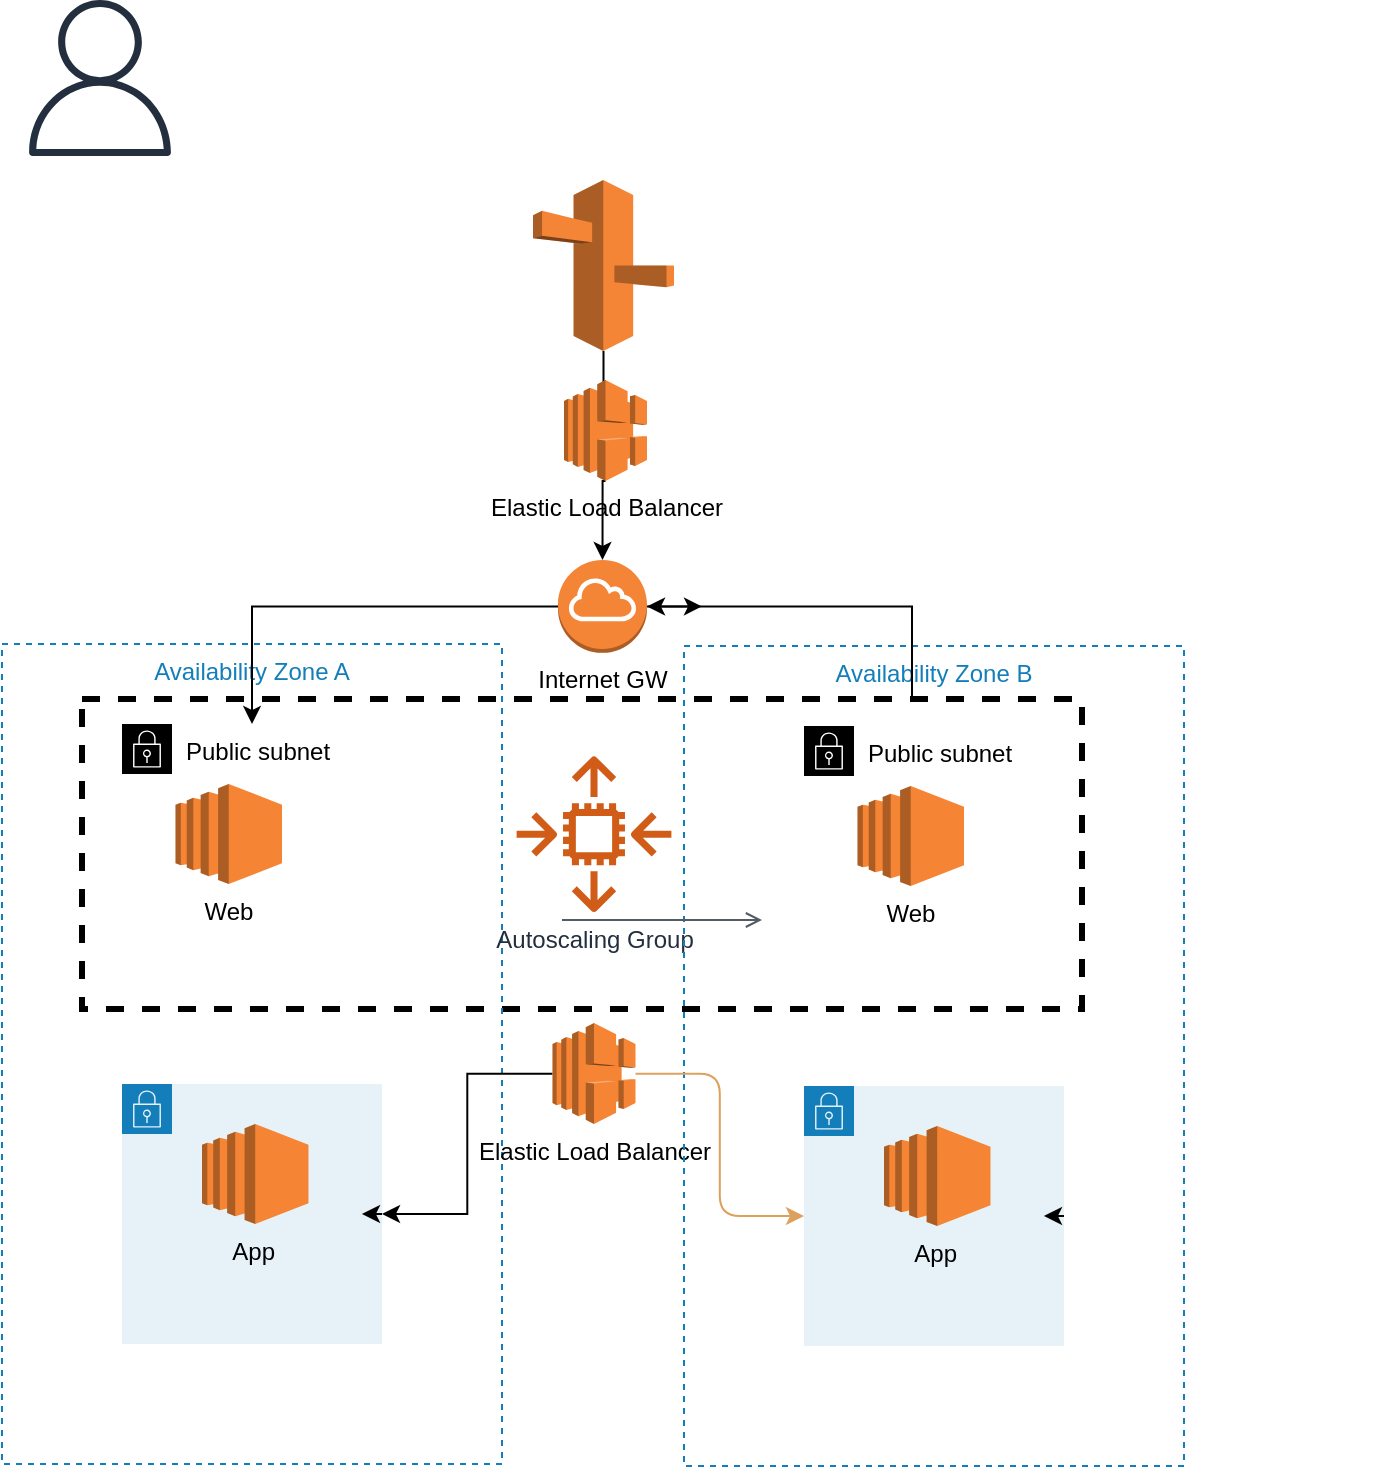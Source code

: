 <mxfile version="13.8.8" type="github">
  <diagram id="SIRRZqBbFyUuLXBXVO-e" name="Page-1">
    <mxGraphModel dx="1186" dy="763" grid="1" gridSize="10" guides="1" tooltips="1" connect="1" arrows="1" fold="1" page="1" pageScale="1" pageWidth="1169" pageHeight="827" math="0" shadow="0">
      <root>
        <mxCell id="0" />
        <mxCell id="1" parent="0" />
        <mxCell id="exFx9k9RtKto4mexZNUV-13" value="" style="dashed=1;verticalAlign=top;fontStyle=0;strokeWidth=3;" vertex="1" parent="1">
          <mxGeometry x="200" y="479.5" width="500" height="155" as="geometry" />
        </mxCell>
        <mxCell id="exFx9k9RtKto4mexZNUV-12" value="" style="outlineConnect=0;fontColor=#232F3E;gradientColor=none;fillColor=#232F3E;strokeColor=none;dashed=0;verticalLabelPosition=bottom;verticalAlign=top;align=center;html=1;fontSize=12;fontStyle=0;aspect=fixed;pointerEvents=1;shape=mxgraph.aws4.user;" vertex="1" parent="1">
          <mxGeometry x="170" y="130" width="78" height="78" as="geometry" />
        </mxCell>
        <mxCell id="exFx9k9RtKto4mexZNUV-17" value="" style="group" vertex="1" connectable="0" parent="1">
          <mxGeometry x="160" y="452" width="348" height="410" as="geometry" />
        </mxCell>
        <mxCell id="oAaG1iHNCIPgsk6gKOSk-10" value="Availability Zone A" style="fillColor=none;strokeColor=#147EBA;dashed=1;verticalAlign=top;fontStyle=0;fontColor=#147EBA;" parent="exFx9k9RtKto4mexZNUV-17" vertex="1">
          <mxGeometry width="250" height="410" as="geometry" />
        </mxCell>
        <mxCell id="exFx9k9RtKto4mexZNUV-7" value="Public subnet" style="points=[[0,0],[0.25,0],[0.5,0],[0.75,0],[1,0],[1,0.25],[1,0.5],[1,0.75],[1,1],[0.75,1],[0.5,1],[0.25,1],[0,1],[0,0.75],[0,0.5],[0,0.25]];outlineConnect=0;html=1;whiteSpace=wrap;fontSize=12;fontStyle=0;shape=mxgraph.aws4.group;grIcon=mxgraph.aws4.group_security_group;grStroke=0;verticalAlign=top;align=left;spacingLeft=30;dashed=0;" vertex="1" parent="exFx9k9RtKto4mexZNUV-17">
          <mxGeometry x="60" y="40" width="130" height="130" as="geometry" />
        </mxCell>
        <mxCell id="exFx9k9RtKto4mexZNUV-8" value="" style="points=[[0,0],[0.25,0],[0.5,0],[0.75,0],[1,0],[1,0.25],[1,0.5],[1,0.75],[1,1],[0.75,1],[0.5,1],[0.25,1],[0,1],[0,0.75],[0,0.5],[0,0.25]];outlineConnect=0;gradientColor=none;html=1;whiteSpace=wrap;fontSize=12;fontStyle=0;shape=mxgraph.aws4.group;grIcon=mxgraph.aws4.group_security_group;grStroke=0;strokeColor=#147EBA;fillColor=#E6F2F8;verticalAlign=top;align=left;spacingLeft=30;fontColor=#147EBA;dashed=0;" vertex="1" parent="exFx9k9RtKto4mexZNUV-17">
          <mxGeometry x="60" y="220" width="130" height="130" as="geometry" />
        </mxCell>
        <mxCell id="exFx9k9RtKto4mexZNUV-9" value="Web" style="outlineConnect=0;dashed=0;verticalLabelPosition=bottom;verticalAlign=top;align=center;html=1;shape=mxgraph.aws3.ec2;fillColor=#F58534;gradientColor=none;" vertex="1" parent="exFx9k9RtKto4mexZNUV-17">
          <mxGeometry x="86.75" y="70" width="53.25" height="50" as="geometry" />
        </mxCell>
        <mxCell id="exFx9k9RtKto4mexZNUV-10" value="App&amp;nbsp;" style="outlineConnect=0;dashed=0;verticalLabelPosition=bottom;verticalAlign=top;align=center;html=1;shape=mxgraph.aws3.ec2;fillColor=#F58534;gradientColor=none;" vertex="1" parent="exFx9k9RtKto4mexZNUV-17">
          <mxGeometry x="100" y="240" width="53.25" height="50" as="geometry" />
        </mxCell>
        <mxCell id="exFx9k9RtKto4mexZNUV-11" value="Autoscaling Group" style="outlineConnect=0;fontColor=#232F3E;gradientColor=none;fillColor=#D05C17;strokeColor=none;dashed=0;verticalLabelPosition=bottom;verticalAlign=top;align=center;html=1;fontSize=12;fontStyle=0;aspect=fixed;pointerEvents=1;shape=mxgraph.aws4.auto_scaling2;" vertex="1" parent="exFx9k9RtKto4mexZNUV-17">
          <mxGeometry x="257" y="56" width="78" height="78" as="geometry" />
        </mxCell>
        <mxCell id="exFx9k9RtKto4mexZNUV-14" style="edgeStyle=orthogonalEdgeStyle;rounded=0;orthogonalLoop=1;jettySize=auto;html=1;exitX=1;exitY=0.5;exitDx=0;exitDy=0;entryX=0.923;entryY=0.5;entryDx=0;entryDy=0;entryPerimeter=0;" edge="1" parent="exFx9k9RtKto4mexZNUV-17" source="exFx9k9RtKto4mexZNUV-8" target="exFx9k9RtKto4mexZNUV-8">
          <mxGeometry relative="1" as="geometry" />
        </mxCell>
        <mxCell id="exFx9k9RtKto4mexZNUV-43" style="edgeStyle=orthogonalEdgeStyle;rounded=0;orthogonalLoop=1;jettySize=auto;html=1;" edge="1" parent="exFx9k9RtKto4mexZNUV-17" source="exFx9k9RtKto4mexZNUV-42" target="exFx9k9RtKto4mexZNUV-8">
          <mxGeometry relative="1" as="geometry" />
        </mxCell>
        <mxCell id="exFx9k9RtKto4mexZNUV-42" value="Elastic Load Balancer" style="outlineConnect=0;dashed=0;verticalLabelPosition=bottom;verticalAlign=top;align=center;html=1;shape=mxgraph.aws3.elastic_load_balancing;fillColor=#F58534;gradientColor=none;strokeWidth=3;" vertex="1" parent="exFx9k9RtKto4mexZNUV-17">
          <mxGeometry x="275.25" y="189.55" width="41.5" height="50.45" as="geometry" />
        </mxCell>
        <mxCell id="exFx9k9RtKto4mexZNUV-18" value="" style="group" vertex="1" connectable="0" parent="1">
          <mxGeometry x="501" y="453" width="348" height="410" as="geometry" />
        </mxCell>
        <mxCell id="exFx9k9RtKto4mexZNUV-19" value="Availability Zone B" style="fillColor=none;strokeColor=#147EBA;dashed=1;verticalAlign=top;fontStyle=0;fontColor=#147EBA;" vertex="1" parent="exFx9k9RtKto4mexZNUV-18">
          <mxGeometry width="250" height="410" as="geometry" />
        </mxCell>
        <mxCell id="exFx9k9RtKto4mexZNUV-20" value="Public subnet" style="points=[[0,0],[0.25,0],[0.5,0],[0.75,0],[1,0],[1,0.25],[1,0.5],[1,0.75],[1,1],[0.75,1],[0.5,1],[0.25,1],[0,1],[0,0.75],[0,0.5],[0,0.25]];outlineConnect=0;html=1;whiteSpace=wrap;fontSize=12;fontStyle=0;shape=mxgraph.aws4.group;grIcon=mxgraph.aws4.group_security_group;grStroke=0;verticalAlign=top;align=left;spacingLeft=30;dashed=0;" vertex="1" parent="exFx9k9RtKto4mexZNUV-18">
          <mxGeometry x="60" y="40" width="130" height="130" as="geometry" />
        </mxCell>
        <mxCell id="exFx9k9RtKto4mexZNUV-21" value="" style="points=[[0,0],[0.25,0],[0.5,0],[0.75,0],[1,0],[1,0.25],[1,0.5],[1,0.75],[1,1],[0.75,1],[0.5,1],[0.25,1],[0,1],[0,0.75],[0,0.5],[0,0.25]];outlineConnect=0;gradientColor=none;html=1;whiteSpace=wrap;fontSize=12;fontStyle=0;shape=mxgraph.aws4.group;grIcon=mxgraph.aws4.group_security_group;grStroke=0;strokeColor=#147EBA;fillColor=#E6F2F8;verticalAlign=top;align=left;spacingLeft=30;fontColor=#147EBA;dashed=0;" vertex="1" parent="exFx9k9RtKto4mexZNUV-18">
          <mxGeometry x="60" y="220" width="130" height="130" as="geometry" />
        </mxCell>
        <mxCell id="exFx9k9RtKto4mexZNUV-22" value="Web" style="outlineConnect=0;dashed=0;verticalLabelPosition=bottom;verticalAlign=top;align=center;html=1;shape=mxgraph.aws3.ec2;fillColor=#F58534;gradientColor=none;" vertex="1" parent="exFx9k9RtKto4mexZNUV-18">
          <mxGeometry x="86.75" y="70" width="53.25" height="50" as="geometry" />
        </mxCell>
        <mxCell id="exFx9k9RtKto4mexZNUV-23" value="App&amp;nbsp;" style="outlineConnect=0;dashed=0;verticalLabelPosition=bottom;verticalAlign=top;align=center;html=1;shape=mxgraph.aws3.ec2;fillColor=#F58534;gradientColor=none;" vertex="1" parent="exFx9k9RtKto4mexZNUV-18">
          <mxGeometry x="100" y="240" width="53.25" height="50" as="geometry" />
        </mxCell>
        <mxCell id="exFx9k9RtKto4mexZNUV-25" style="edgeStyle=orthogonalEdgeStyle;rounded=0;orthogonalLoop=1;jettySize=auto;html=1;exitX=1;exitY=0.5;exitDx=0;exitDy=0;entryX=0.923;entryY=0.5;entryDx=0;entryDy=0;entryPerimeter=0;" edge="1" parent="exFx9k9RtKto4mexZNUV-18" source="exFx9k9RtKto4mexZNUV-21" target="exFx9k9RtKto4mexZNUV-21">
          <mxGeometry relative="1" as="geometry" />
        </mxCell>
        <mxCell id="exFx9k9RtKto4mexZNUV-36" style="edgeStyle=orthogonalEdgeStyle;rounded=0;orthogonalLoop=1;jettySize=auto;html=1;" edge="1" parent="1" source="exFx9k9RtKto4mexZNUV-26" target="exFx9k9RtKto4mexZNUV-27">
          <mxGeometry relative="1" as="geometry" />
        </mxCell>
        <mxCell id="exFx9k9RtKto4mexZNUV-26" value="" style="outlineConnect=0;dashed=0;verticalLabelPosition=bottom;verticalAlign=top;align=center;html=1;shape=mxgraph.aws3.route_53;fillColor=#F58536;gradientColor=none;strokeWidth=3;" vertex="1" parent="1">
          <mxGeometry x="425.5" y="220" width="70.5" height="85.5" as="geometry" />
        </mxCell>
        <mxCell id="exFx9k9RtKto4mexZNUV-37" style="edgeStyle=orthogonalEdgeStyle;rounded=0;orthogonalLoop=1;jettySize=auto;html=1;exitX=0.5;exitY=1;exitDx=0;exitDy=0;exitPerimeter=0;entryX=0.5;entryY=0;entryDx=0;entryDy=0;entryPerimeter=0;" edge="1" parent="1" source="exFx9k9RtKto4mexZNUV-27" target="exFx9k9RtKto4mexZNUV-34">
          <mxGeometry relative="1" as="geometry" />
        </mxCell>
        <mxCell id="exFx9k9RtKto4mexZNUV-27" value="Elastic Load Balancer" style="outlineConnect=0;dashed=0;verticalLabelPosition=bottom;verticalAlign=top;align=center;html=1;shape=mxgraph.aws3.elastic_load_balancing;fillColor=#F58534;gradientColor=none;strokeWidth=3;" vertex="1" parent="1">
          <mxGeometry x="441" y="320" width="41.5" height="50.45" as="geometry" />
        </mxCell>
        <mxCell id="exFx9k9RtKto4mexZNUV-38" style="edgeStyle=orthogonalEdgeStyle;rounded=0;orthogonalLoop=1;jettySize=auto;html=1;" edge="1" parent="1" source="exFx9k9RtKto4mexZNUV-34" target="exFx9k9RtKto4mexZNUV-7">
          <mxGeometry relative="1" as="geometry" />
        </mxCell>
        <mxCell id="exFx9k9RtKto4mexZNUV-40" style="edgeStyle=orthogonalEdgeStyle;rounded=0;orthogonalLoop=1;jettySize=auto;html=1;" edge="1" parent="1" source="exFx9k9RtKto4mexZNUV-34">
          <mxGeometry relative="1" as="geometry">
            <mxPoint x="510" y="433.215" as="targetPoint" />
          </mxGeometry>
        </mxCell>
        <mxCell id="exFx9k9RtKto4mexZNUV-34" value="Internet GW" style="outlineConnect=0;dashed=0;verticalLabelPosition=bottom;verticalAlign=top;align=center;html=1;shape=mxgraph.aws3.internet_gateway;fillColor=#F58536;gradientColor=none;strokeWidth=3;" vertex="1" parent="1">
          <mxGeometry x="438" y="410" width="44.5" height="46.43" as="geometry" />
        </mxCell>
        <mxCell id="exFx9k9RtKto4mexZNUV-35" value="" style="edgeStyle=orthogonalEdgeStyle;html=1;endArrow=open;elbow=vertical;startArrow=none;endFill=0;strokeColor=#545B64;rounded=0;" edge="1" parent="1">
          <mxGeometry width="100" relative="1" as="geometry">
            <mxPoint x="440" y="590" as="sourcePoint" />
            <mxPoint x="540" y="590" as="targetPoint" />
          </mxGeometry>
        </mxCell>
        <mxCell id="exFx9k9RtKto4mexZNUV-41" style="edgeStyle=orthogonalEdgeStyle;rounded=0;orthogonalLoop=1;jettySize=auto;html=1;entryX=1;entryY=0.5;entryDx=0;entryDy=0;entryPerimeter=0;" edge="1" parent="1" target="exFx9k9RtKto4mexZNUV-34">
          <mxGeometry relative="1" as="geometry">
            <mxPoint x="615" y="480" as="sourcePoint" />
            <Array as="points">
              <mxPoint x="615" y="433" />
            </Array>
          </mxGeometry>
        </mxCell>
        <mxCell id="exFx9k9RtKto4mexZNUV-45" style="edgeStyle=orthogonalEdgeStyle;curved=0;rounded=1;sketch=0;orthogonalLoop=1;jettySize=auto;html=1;strokeColor=#DDA15E;fillColor=#BC6C25;fontColor=#FEFAE0;" edge="1" parent="1" source="exFx9k9RtKto4mexZNUV-42" target="exFx9k9RtKto4mexZNUV-21">
          <mxGeometry relative="1" as="geometry" />
        </mxCell>
      </root>
    </mxGraphModel>
  </diagram>
</mxfile>
